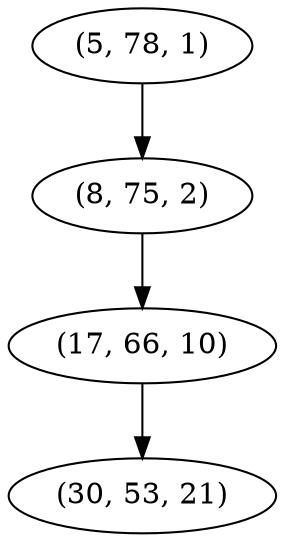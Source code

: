 digraph tree {
    "(5, 78, 1)";
    "(8, 75, 2)";
    "(17, 66, 10)";
    "(30, 53, 21)";
    "(5, 78, 1)" -> "(8, 75, 2)";
    "(8, 75, 2)" -> "(17, 66, 10)";
    "(17, 66, 10)" -> "(30, 53, 21)";
}
